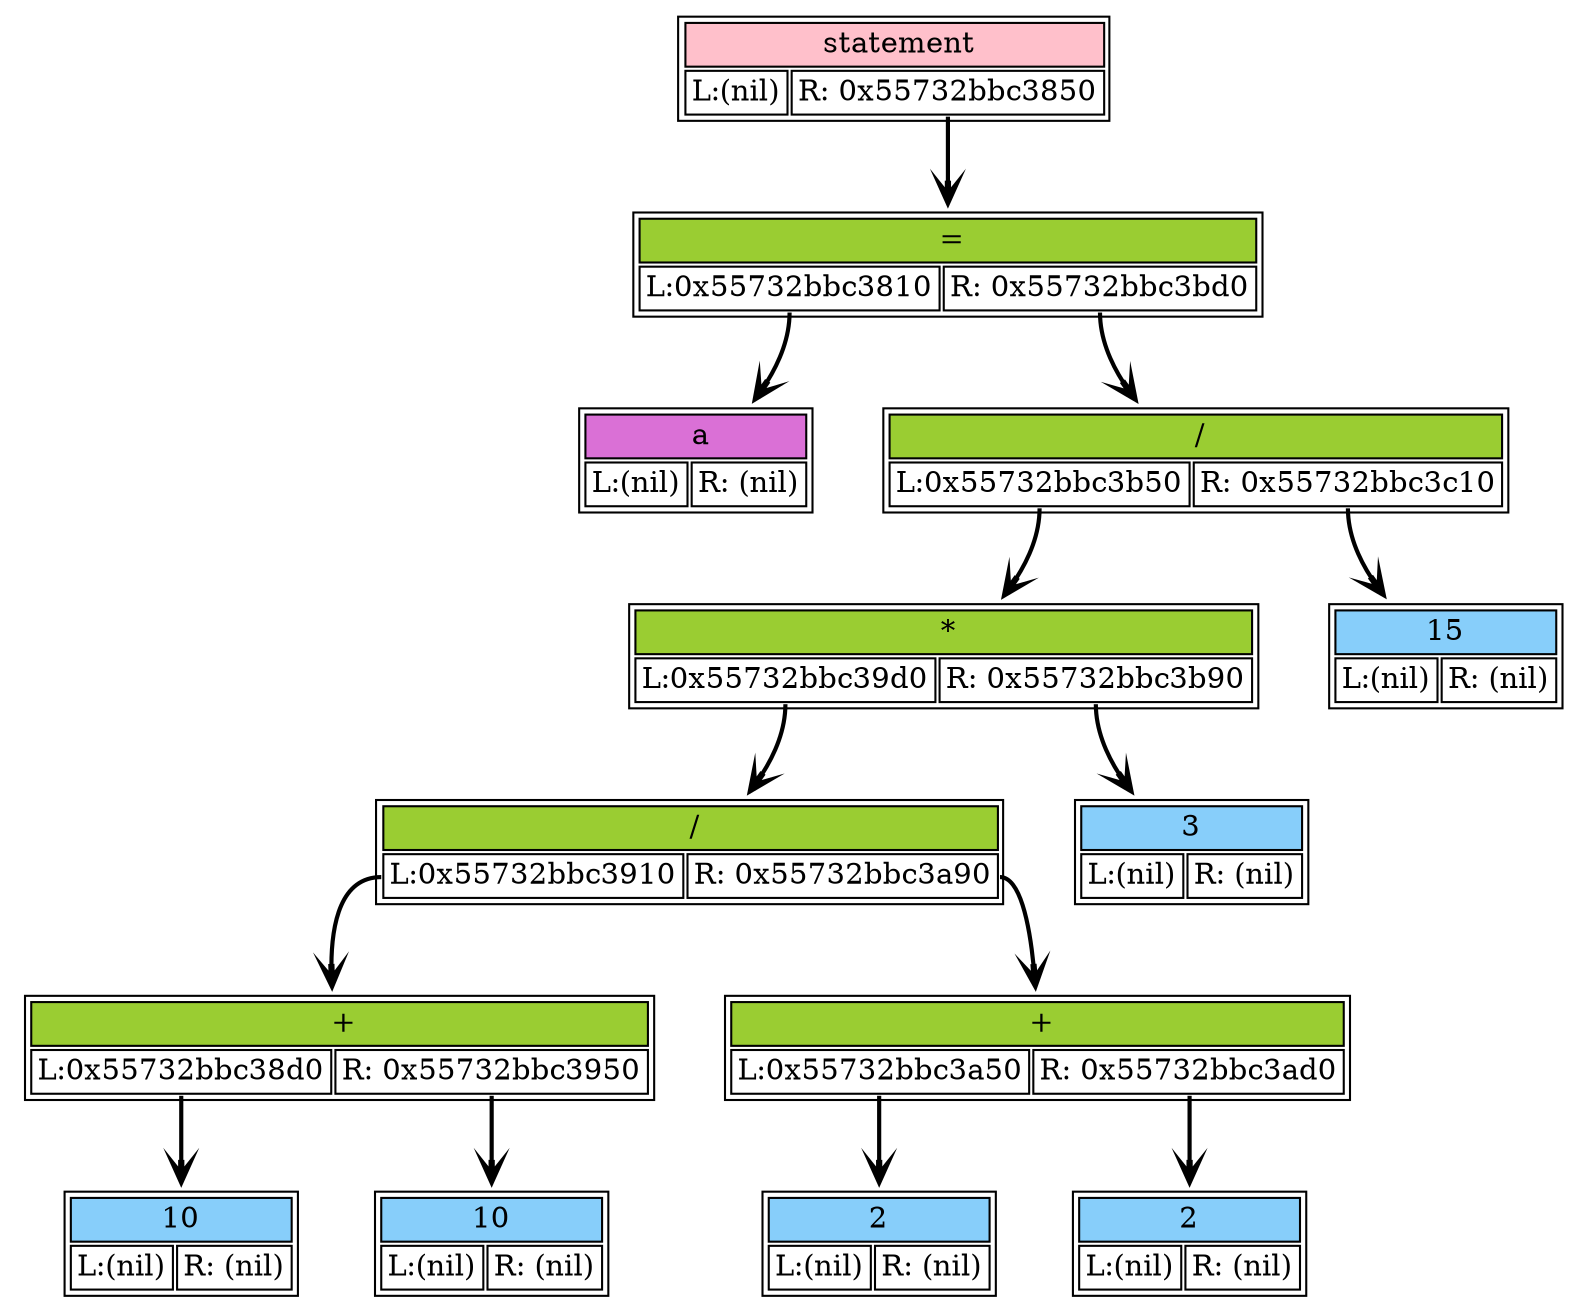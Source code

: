 digraph dump_graph {
	rankdir=TV; 
node0x55732bbc3cd0 [shape=plaintext
					label=<<table border='1' cellborder='1'>
			<tr><td colspan="2" bgcolor="pink" > statement</td></tr>
					<tr><td port= "lchild">L:(nil)</td><td port="rchild">R: 0x55732bbc3850</td></tr>
				</table>>];
		node0x55732bbc3cd0:rchild -> node0x55732bbc3850[style=bold, arrowhead=vee];
node0x55732bbc3810 [shape=plaintext
					label=<<table border='1' cellborder='1'>
			<tr><td colspan="2" bgcolor="orchid" > a</td></tr>
					<tr><td port= "lchild">L:(nil)</td><td port="rchild">R: (nil)</td></tr>
				</table>>];
node0x55732bbc3850 [shape=plaintext
					label=<<table border='1' cellborder='1'>
			<tr><td colspan="2" bgcolor="olivedrab3" > =</td></tr>
					<tr><td port= "lchild">L:0x55732bbc3810</td><td port="rchild">R: 0x55732bbc3bd0</td></tr>
				</table>>];
		node0x55732bbc3850:lchild -> node0x55732bbc3810[style=bold, arrowhead=vee];
		node0x55732bbc3850:rchild -> node0x55732bbc3bd0[style=bold, arrowhead=vee];
node0x55732bbc38d0 [shape=plaintext
					label=<<table border='1' cellborder='1'>
			<tr><td colspan="2" bgcolor="lightskyblue" >10</td></tr>
					<tr><td port= "lchild">L:(nil)</td><td port="rchild">R: (nil)</td></tr>
				</table>>];
node0x55732bbc3910 [shape=plaintext
					label=<<table border='1' cellborder='1'>
			<tr><td colspan="2" bgcolor="olivedrab3" > +</td></tr>
					<tr><td port= "lchild">L:0x55732bbc38d0</td><td port="rchild">R: 0x55732bbc3950</td></tr>
				</table>>];
		node0x55732bbc3910:lchild -> node0x55732bbc38d0[style=bold, arrowhead=vee];
		node0x55732bbc3910:rchild -> node0x55732bbc3950[style=bold, arrowhead=vee];
node0x55732bbc3950 [shape=plaintext
					label=<<table border='1' cellborder='1'>
			<tr><td colspan="2" bgcolor="lightskyblue" >10</td></tr>
					<tr><td port= "lchild">L:(nil)</td><td port="rchild">R: (nil)</td></tr>
				</table>>];
node0x55732bbc39d0 [shape=plaintext
					label=<<table border='1' cellborder='1'>
			<tr><td colspan="2" bgcolor="olivedrab3" > /</td></tr>
					<tr><td port= "lchild">L:0x55732bbc3910</td><td port="rchild">R: 0x55732bbc3a90</td></tr>
				</table>>];
		node0x55732bbc39d0:lchild -> node0x55732bbc3910[style=bold, arrowhead=vee];
		node0x55732bbc39d0:rchild -> node0x55732bbc3a90[style=bold, arrowhead=vee];
node0x55732bbc3a50 [shape=plaintext
					label=<<table border='1' cellborder='1'>
			<tr><td colspan="2" bgcolor="lightskyblue" >2</td></tr>
					<tr><td port= "lchild">L:(nil)</td><td port="rchild">R: (nil)</td></tr>
				</table>>];
node0x55732bbc3a90 [shape=plaintext
					label=<<table border='1' cellborder='1'>
			<tr><td colspan="2" bgcolor="olivedrab3" > +</td></tr>
					<tr><td port= "lchild">L:0x55732bbc3a50</td><td port="rchild">R: 0x55732bbc3ad0</td></tr>
				</table>>];
		node0x55732bbc3a90:lchild -> node0x55732bbc3a50[style=bold, arrowhead=vee];
		node0x55732bbc3a90:rchild -> node0x55732bbc3ad0[style=bold, arrowhead=vee];
node0x55732bbc3ad0 [shape=plaintext
					label=<<table border='1' cellborder='1'>
			<tr><td colspan="2" bgcolor="lightskyblue" >2</td></tr>
					<tr><td port= "lchild">L:(nil)</td><td port="rchild">R: (nil)</td></tr>
				</table>>];
node0x55732bbc3b50 [shape=plaintext
					label=<<table border='1' cellborder='1'>
			<tr><td colspan="2" bgcolor="olivedrab3" > *</td></tr>
					<tr><td port= "lchild">L:0x55732bbc39d0</td><td port="rchild">R: 0x55732bbc3b90</td></tr>
				</table>>];
		node0x55732bbc3b50:lchild -> node0x55732bbc39d0[style=bold, arrowhead=vee];
		node0x55732bbc3b50:rchild -> node0x55732bbc3b90[style=bold, arrowhead=vee];
node0x55732bbc3b90 [shape=plaintext
					label=<<table border='1' cellborder='1'>
			<tr><td colspan="2" bgcolor="lightskyblue" >3</td></tr>
					<tr><td port= "lchild">L:(nil)</td><td port="rchild">R: (nil)</td></tr>
				</table>>];
node0x55732bbc3bd0 [shape=plaintext
					label=<<table border='1' cellborder='1'>
			<tr><td colspan="2" bgcolor="olivedrab3" > /</td></tr>
					<tr><td port= "lchild">L:0x55732bbc3b50</td><td port="rchild">R: 0x55732bbc3c10</td></tr>
				</table>>];
		node0x55732bbc3bd0:lchild -> node0x55732bbc3b50[style=bold, arrowhead=vee];
		node0x55732bbc3bd0:rchild -> node0x55732bbc3c10[style=bold, arrowhead=vee];
node0x55732bbc3c10 [shape=plaintext
					label=<<table border='1' cellborder='1'>
			<tr><td colspan="2" bgcolor="lightskyblue" >15</td></tr>
					<tr><td port= "lchild">L:(nil)</td><td port="rchild">R: (nil)</td></tr>
				</table>>];
}
